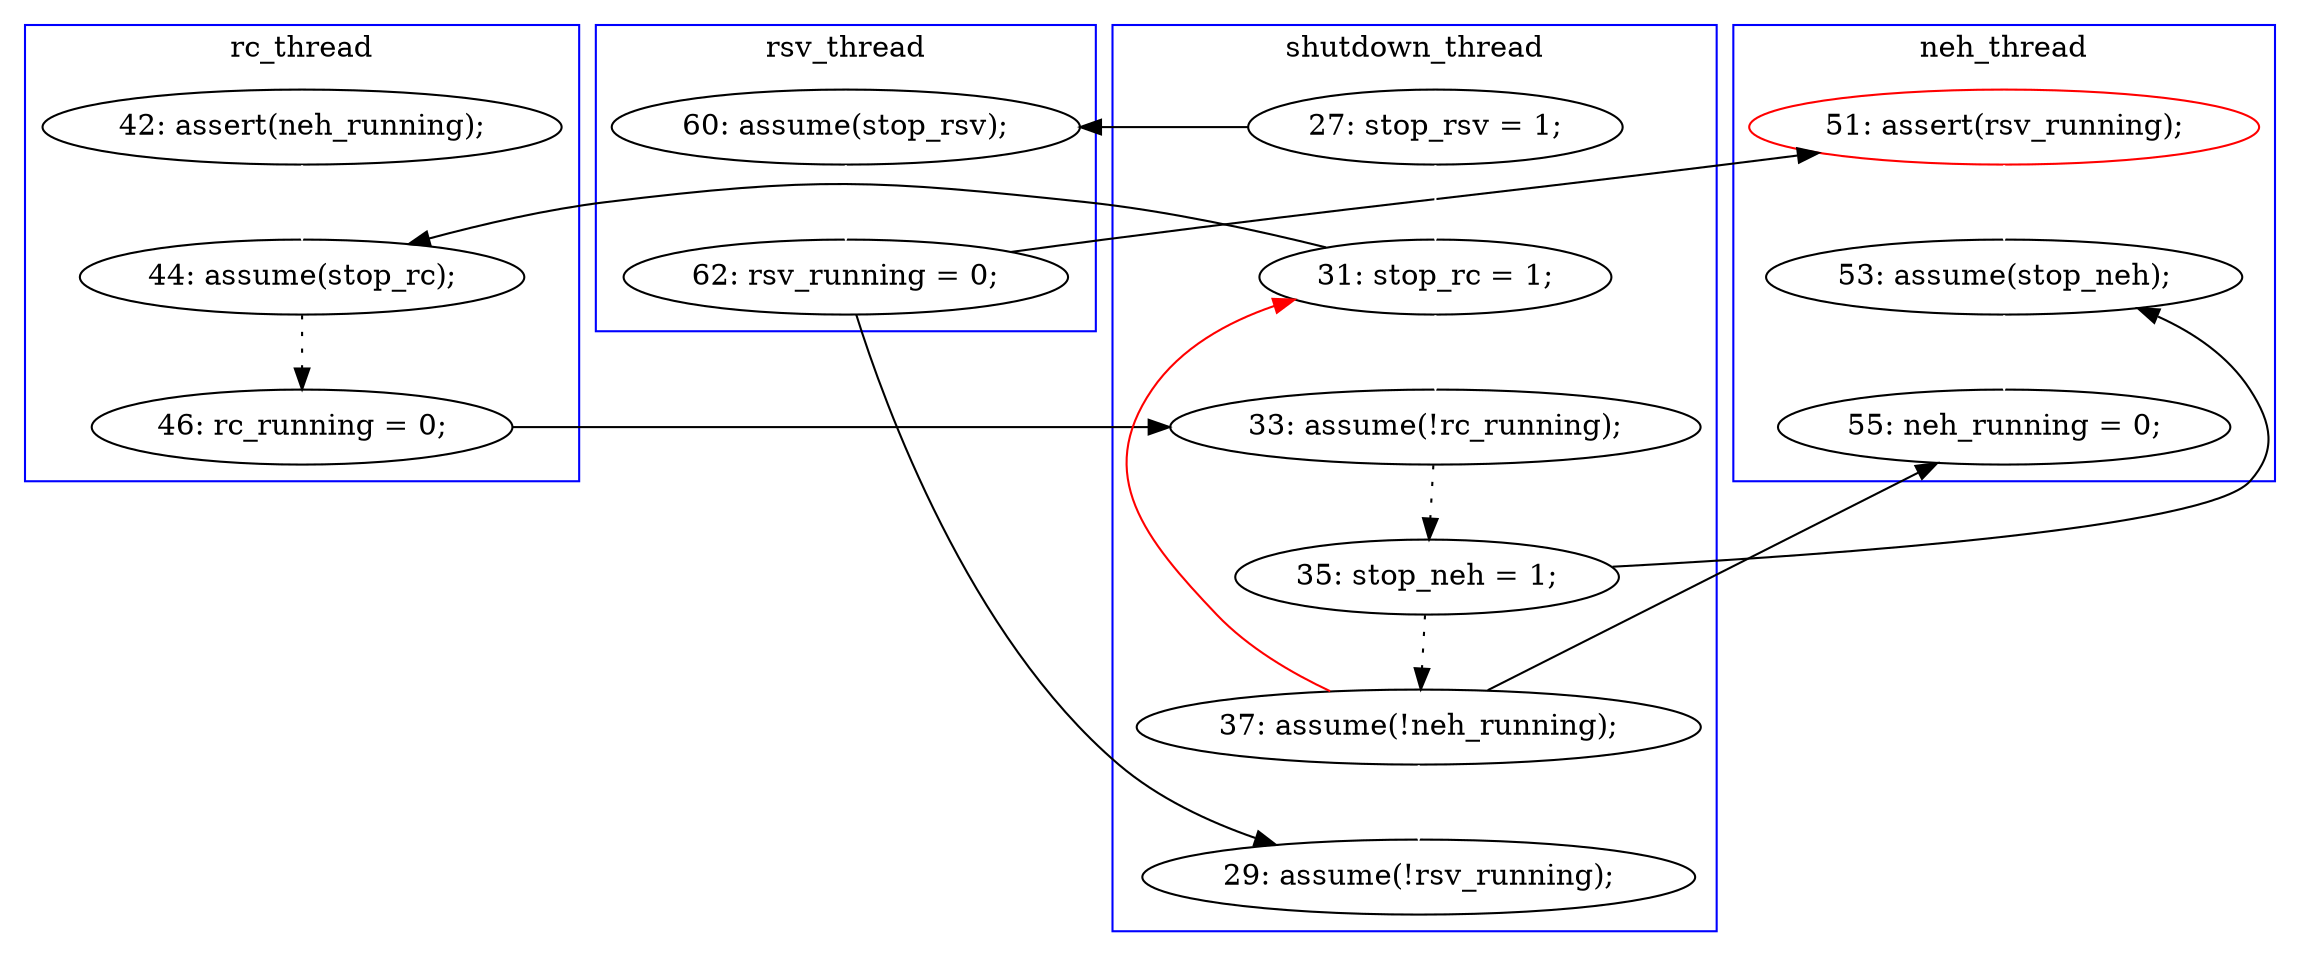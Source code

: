 digraph Counterexample {
	20 -> 21 [color = black, style = solid, constraint = false]
	18 -> 20 [color = black, style = dotted]
	21 -> 24 [color = black, style = dotted]
	25 -> 32 [color = white, style = solid]
	22 -> 23 [color = white, style = solid]
	27 -> 33 [color = black, style = solid, constraint = false]
	11 -> 18 [color = white, style = solid]
	15 -> 16 [color = white, style = solid]
	32 -> 33 [color = white, style = solid]
	24 -> 27 [color = black, style = dotted]
	23 -> 25 [color = black, style = solid, constraint = false]
	16 -> 21 [color = white, style = solid]
	27 -> 16 [color = red, style = solid, constraint = false]
	15 -> 22 [color = black, style = solid, constraint = false]
	24 -> 32 [color = black, style = solid, constraint = false]
	23 -> 28 [color = black, style = solid, constraint = false]
	16 -> 18 [color = black, style = solid, constraint = false]
	27 -> 28 [color = white, style = solid]
	subgraph cluster4 {
		label = rsv_thread
		color = blue
		23  [label = "62: rsv_running = 0;"]
		22  [label = "60: assume(stop_rsv);"]
	}
	subgraph cluster3 {
		label = neh_thread
		color = blue
		25  [label = "51: assert(rsv_running);", color = red]
		33  [label = "55: neh_running = 0;"]
		32  [label = "53: assume(stop_neh);"]
	}
	subgraph cluster2 {
		label = rc_thread
		color = blue
		11  [label = "42: assert(neh_running);"]
		18  [label = "44: assume(stop_rc);"]
		20  [label = "46: rc_running = 0;"]
	}
	subgraph cluster1 {
		label = shutdown_thread
		color = blue
		27  [label = "37: assume(!neh_running);"]
		28  [label = "29: assume(!rsv_running);"]
		21  [label = "33: assume(!rc_running);"]
		24  [label = "35: stop_neh = 1;"]
		15  [label = "27: stop_rsv = 1;"]
		16  [label = "31: stop_rc = 1;"]
	}
}